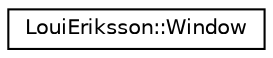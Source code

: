 digraph "Graphical Class Hierarchy"
{
 // LATEX_PDF_SIZE
  edge [fontname="Helvetica",fontsize="10",labelfontname="Helvetica",labelfontsize="10"];
  node [fontname="Helvetica",fontsize="10",shape=record];
  rankdir="LR";
  Node0 [label="LouiEriksson::Window",height=0.2,width=0.4,color="black", fillcolor="white", style="filled",URL="$class_loui_eriksson_1_1_window.html",tooltip=" "];
}
